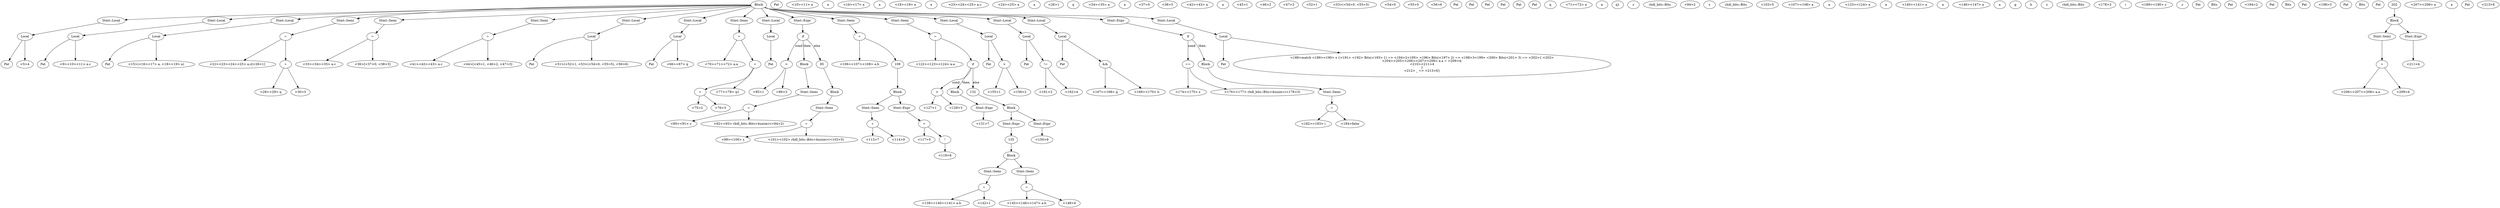 digraph {
0 [label="Block"];
0 -> 1;
0 -> 6;
0 -> 12;
0 -> 20;
0 -> 31;
0 -> 39;
0 -> 48;
0 -> 57;
0 -> 68;
0 -> 79;
0 -> 82;
0 -> 104;
0 -> 120;
0 -> 151;
0 -> 157;
0 -> 163;
0 -> 171;
0 -> 185;
1 [label="Stmt::Local"];
1 -> 2;
2 [label="Local"];
2 -> 3;
2 -> 5;
3 [label="Pat"];
4 [label="Pat"];
5 [label="<5>4"];
6 [label="Stmt::Local"];
6 -> 7;
7 [label="Local"];
7 -> 8;
7 -> 9;
8 [label="Pat"];
9 [label="<9><10><11> a.c"];
10 [label="<10><11> a"];
11 [label="a"];
12 [label="Stmt::Local"];
12 -> 13;
13 [label="Local"];
13 -> 14;
13 -> 15;
14 [label="Pat"];
15 [label="<15>(<16><17> a, <18><19> a)"];
16 [label="<16><17> a"];
17 [label="a"];
18 [label="<18><19> a"];
19 [label="a"];
20 [label="Stmt::Semi"];
20 -> 21;
21 [label="="];
21 -> 22;
21 -> 27;
22 [label="<22><23><24><25> a.c[<26>1]"];
23 [label="<23><24><25> a.c"];
24 [label="<24><25> a"];
25 [label="a"];
26 [label="<26>1"];
27 [label="+"];
27 -> 28;
27 -> 30;
28 [label="<28><29> q"];
29 [label="q"];
30 [label="<30>3"];
31 [label="Stmt::Semi"];
31 -> 32;
32 [label="="];
32 -> 33;
32 -> 36;
33 [label="<33><34><35> a.c"];
34 [label="<34><35> a"];
35 [label="a"];
36 [label="<36>[<37>0; <38>3]"];
37 [label="<37>0"];
38 [label="<38>3"];
39 [label="Stmt::Semi"];
39 -> 40;
40 [label="="];
40 -> 41;
40 -> 44;
41 [label="<41><42><43> a.c"];
42 [label="<42><43> a"];
43 [label="a"];
44 [label="<44>[<45>1, <46>2, <47>3]"];
45 [label="<45>1"];
46 [label="<46>2"];
47 [label="<47>3"];
48 [label="Stmt::Local"];
48 -> 49;
49 [label="Local"];
49 -> 50;
49 -> 51;
50 [label="Pat"];
51 [label="<51>(<52>1, <53>(<54>0, <55>5), <56>6)"];
52 [label="<52>1"];
53 [label="<53>(<54>0, <55>5)"];
54 [label="<54>0"];
55 [label="<55>5"];
56 [label="<56>6"];
57 [label="Stmt::Local"];
57 -> 58;
58 [label="Local"];
58 -> 59;
58 -> 66;
59 [label="Pat"];
60 [label="Pat"];
61 [label="Pat"];
62 [label="Pat"];
63 [label="Pat"];
64 [label="Pat"];
65 [label="Pat"];
66 [label="<66><67> q"];
67 [label="q"];
68 [label="Stmt::Semi"];
68 -> 69;
69 [label="="];
69 -> 70;
69 -> 73;
70 [label="<70><71><72> a.a"];
71 [label="<71><72> a"];
72 [label="a"];
73 [label="+"];
73 -> 74;
73 -> 77;
74 [label="+"];
74 -> 75;
74 -> 76;
75 [label="<75>2"];
76 [label="<76>3"];
77 [label="<77><78> q1"];
78 [label="q1"];
79 [label="Stmt::Local"];
79 -> 80;
80 [label="Local"];
80 -> 81;
81 [label="Pat"];
82 [label="Stmt::Expr"];
82 -> 83;
83 [label="if"];
83 -> 84 [label="cond"];
83 -> 87 [label="then"];
83 -> 95 [label="else"];
84 [label=">"];
84 -> 85;
84 -> 86;
85 [label="<85>1"];
86 [label="<86>3"];
87 [label="Block"];
87 -> 88;
88 [label="Stmt::Semi"];
88 -> 89;
89 [label="="];
89 -> 90;
89 -> 92;
90 [label="<90><91> z"];
91 [label="z"];
92 [label="<92><93> rhdl_bits::Bits<4usize>(<94>2)"];
93 [label="rhdl_bits::Bits"];
94 [label="<94>2"];
95 -> 96;
96 [label="Block"];
96 -> 97;
97 [label="Stmt::Semi"];
97 -> 98;
98 [label="="];
98 -> 99;
98 -> 101;
99 [label="<99><100> z"];
100 [label="z"];
101 [label="<101><102> rhdl_bits::Bits<4usize>(<103>5)"];
102 [label="rhdl_bits::Bits"];
103 [label="<103>5"];
104 [label="Stmt::Semi"];
104 -> 105;
105 [label="="];
105 -> 106;
105 -> 109;
106 [label="<106><107><108> a.b"];
107 [label="<107><108> a"];
108 [label="a"];
109 -> 110;
110 [label="Block"];
110 -> 111;
110 -> 115;
111 [label="Stmt::Semi"];
111 -> 112;
112 [label="+"];
112 -> 113;
112 -> 114;
113 [label="<113>7"];
114 [label="<114>9"];
115 [label="Stmt::Expr"];
115 -> 116;
116 [label="+"];
116 -> 117;
116 -> 118;
117 [label="<117>5"];
118 [label="!"];
118 -> 119;
119 [label="<119>8"];
120 [label="Stmt::Semi"];
120 -> 121;
121 [label="="];
121 -> 122;
121 -> 125;
122 [label="<122><123><124> a.a"];
123 [label="<123><124> a"];
124 [label="a"];
125 [label="if"];
125 -> 126 [label="cond"];
125 -> 129 [label="then"];
125 -> 132 [label="else"];
126 [label=">"];
126 -> 127;
126 -> 128;
127 [label="<127>1"];
128 [label="<128>3"];
129 [label="Block"];
129 -> 130;
130 [label="Stmt::Expr"];
130 -> 131;
131 [label="<131>7"];
132 -> 133;
133 [label="Block"];
133 -> 134;
133 -> 149;
134 [label="Stmt::Expr"];
134 -> 135;
135 -> 136;
136 [label="Block"];
136 -> 137;
136 -> 143;
137 [label="Stmt::Semi"];
137 -> 138;
138 [label="="];
138 -> 139;
138 -> 142;
139 [label="<139><140><141> a.b"];
140 [label="<140><141> a"];
141 [label="a"];
142 [label="<142>1"];
143 [label="Stmt::Semi"];
143 -> 144;
144 [label="="];
144 -> 145;
144 -> 148;
145 [label="<145><146><147> a.b"];
146 [label="<146><147> a"];
147 [label="a"];
148 [label="<148>4"];
149 [label="Stmt::Expr"];
149 -> 150;
150 [label="<150>9"];
151 [label="Stmt::Local"];
151 -> 152;
152 [label="Local"];
152 -> 153;
152 -> 154;
153 [label="Pat"];
154 [label=">"];
154 -> 155;
154 -> 156;
155 [label="<155>1"];
156 [label="<156>2"];
157 [label="Stmt::Local"];
157 -> 158;
158 [label="Local"];
158 -> 159;
158 -> 160;
159 [label="Pat"];
160 [label="!="];
160 -> 161;
160 -> 162;
161 [label="<161>3"];
162 [label="<162>4"];
163 [label="Stmt::Local"];
163 -> 164;
164 [label="Local"];
164 -> 165;
164 -> 166;
165 [label="Pat"];
166 [label="&&"];
166 -> 167;
166 -> 169;
167 [label="<167><168> g"];
168 [label="g"];
169 [label="<169><170> h"];
170 [label="h"];
171 [label="Stmt::Expr"];
171 -> 172;
172 [label="if"];
172 -> 173 [label="cond"];
172 -> 179 [label="then"];
173 [label="=="];
173 -> 174;
173 -> 176;
174 [label="<174><175> z"];
175 [label="z"];
176 [label="<176><177> rhdl_bits::Bits<4usize>(<178>3)"];
177 [label="rhdl_bits::Bits"];
178 [label="<178>3"];
179 [label="Block"];
179 -> 180;
180 [label="Stmt::Semi"];
180 -> 181;
181 [label="="];
181 -> 182;
181 -> 184;
182 [label="<182><183> i"];
183 [label="i"];
184 [label="<184>false"];
185 [label="Stmt::Local"];
185 -> 186;
186 [label="Local"];
186 -> 187;
186 -> 188;
187 [label="Pat"];
188 [label="<188>match <189><190> z {<191> <192> Bits(<193> 1) => <194>2<195> <196> Bits(<197> 2) => <198>3<199> <200> Bits(<201> 3) => <202>{ <203>
<204><205><206><207><208> a.a = <209>4;
<210><211>4
}
<212> _ => <213>6}"];
189 [label="<189><190> z"];
190 [label="z"];
191 [label="Pat"];
192 [label="Bits"];
193 [label="Pat"];
194 [label="<194>2"];
195 [label="Pat"];
196 [label="Bits"];
197 [label="Pat"];
198 [label="<198>3"];
199 [label="Pat"];
200 [label="Bits"];
201 [label="Pat"];
202 -> 203;
203 [label="Block"];
203 -> 204;
203 -> 210;
204 [label="Stmt::Semi"];
204 -> 205;
205 [label="="];
205 -> 206;
205 -> 209;
206 [label="<206><207><208> a.a"];
207 [label="<207><208> a"];
208 [label="a"];
209 [label="<209>4"];
210 [label="Stmt::Expr"];
210 -> 211;
211 [label="<211>4"];
212 [label="Pat"];
213 [label="<213>6"];
}
